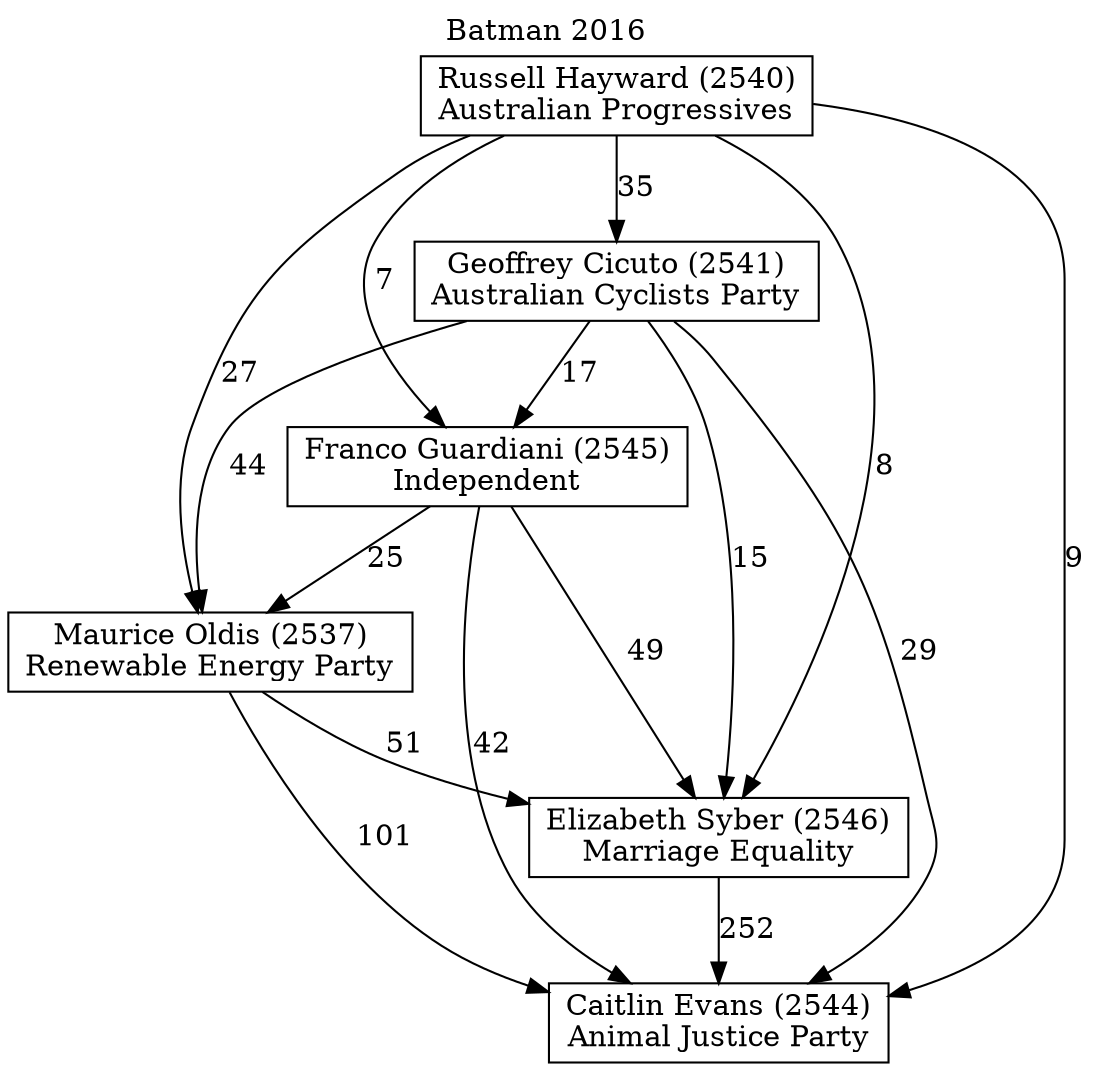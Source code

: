 // House preference flow
digraph "Caitlin Evans (2544)_Batman_2016" {
	graph [label="Batman 2016" labelloc=t mclimit=10]
	node [shape=box]
	"Maurice Oldis (2537)" [label="Maurice Oldis (2537)
Renewable Energy Party"]
	"Elizabeth Syber (2546)" [label="Elizabeth Syber (2546)
Marriage Equality"]
	"Franco Guardiani (2545)" [label="Franco Guardiani (2545)
Independent"]
	"Geoffrey Cicuto (2541)" [label="Geoffrey Cicuto (2541)
Australian Cyclists Party"]
	"Caitlin Evans (2544)" [label="Caitlin Evans (2544)
Animal Justice Party"]
	"Russell Hayward (2540)" [label="Russell Hayward (2540)
Australian Progressives"]
	"Russell Hayward (2540)" -> "Geoffrey Cicuto (2541)" [label=35]
	"Geoffrey Cicuto (2541)" -> "Caitlin Evans (2544)" [label=29]
	"Franco Guardiani (2545)" -> "Caitlin Evans (2544)" [label=42]
	"Russell Hayward (2540)" -> "Elizabeth Syber (2546)" [label=8]
	"Franco Guardiani (2545)" -> "Maurice Oldis (2537)" [label=25]
	"Geoffrey Cicuto (2541)" -> "Elizabeth Syber (2546)" [label=15]
	"Elizabeth Syber (2546)" -> "Caitlin Evans (2544)" [label=252]
	"Geoffrey Cicuto (2541)" -> "Maurice Oldis (2537)" [label=44]
	"Russell Hayward (2540)" -> "Caitlin Evans (2544)" [label=9]
	"Russell Hayward (2540)" -> "Franco Guardiani (2545)" [label=7]
	"Franco Guardiani (2545)" -> "Elizabeth Syber (2546)" [label=49]
	"Geoffrey Cicuto (2541)" -> "Franco Guardiani (2545)" [label=17]
	"Maurice Oldis (2537)" -> "Caitlin Evans (2544)" [label=101]
	"Maurice Oldis (2537)" -> "Elizabeth Syber (2546)" [label=51]
	"Russell Hayward (2540)" -> "Maurice Oldis (2537)" [label=27]
}
